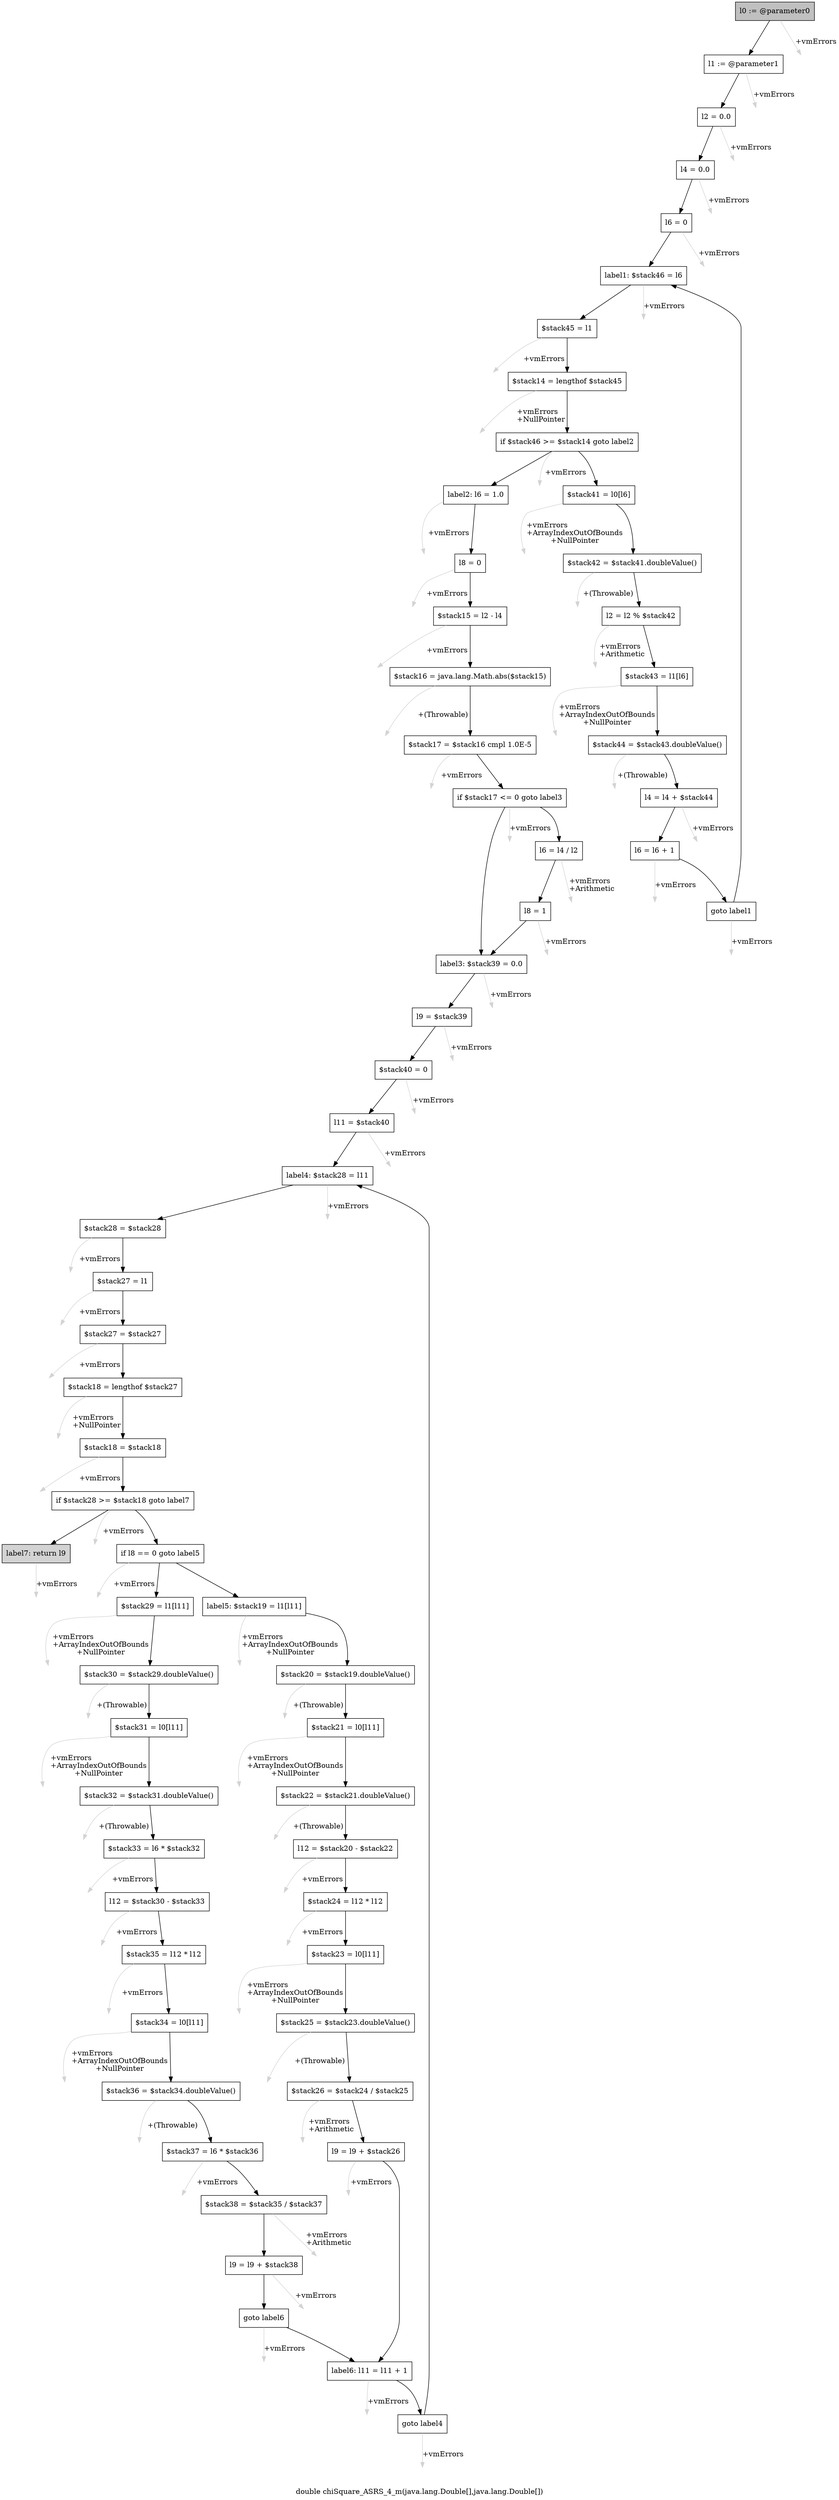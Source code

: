 digraph "double chiSquare_ASRS_4_m(java.lang.Double[],java.lang.Double[])" {
    label="double chiSquare_ASRS_4_m(java.lang.Double[],java.lang.Double[])";
    node [shape=box];
    "0" [style=filled,fillcolor=gray,label="l0 := @parameter0",];
    "1" [label="l1 := @parameter1",];
    "0"->"1" [color=black,];
    "63" [style=invis,label="Esc",];
    "0"->"63" [color=lightgray,label="\l+vmErrors",];
    "2" [label="l2 = 0.0",];
    "1"->"2" [color=black,];
    "64" [style=invis,label="Esc",];
    "1"->"64" [color=lightgray,label="\l+vmErrors",];
    "3" [label="l4 = 0.0",];
    "2"->"3" [color=black,];
    "65" [style=invis,label="Esc",];
    "2"->"65" [color=lightgray,label="\l+vmErrors",];
    "4" [label="l6 = 0",];
    "3"->"4" [color=black,];
    "66" [style=invis,label="Esc",];
    "3"->"66" [color=lightgray,label="\l+vmErrors",];
    "5" [label="label1: $stack46 = l6",];
    "4"->"5" [color=black,];
    "67" [style=invis,label="Esc",];
    "4"->"67" [color=lightgray,label="\l+vmErrors",];
    "6" [label="$stack45 = l1",];
    "5"->"6" [color=black,];
    "68" [style=invis,label="Esc",];
    "5"->"68" [color=lightgray,label="\l+vmErrors",];
    "7" [label="$stack14 = lengthof $stack45",];
    "6"->"7" [color=black,];
    "69" [style=invis,label="Esc",];
    "6"->"69" [color=lightgray,label="\l+vmErrors",];
    "8" [label="if $stack46 >= $stack14 goto label2",];
    "7"->"8" [color=black,];
    "70" [style=invis,label="Esc",];
    "7"->"70" [color=lightgray,label="\l+vmErrors\l+NullPointer",];
    "9" [label="$stack41 = l0[l6]",];
    "8"->"9" [color=black,];
    "17" [label="label2: l6 = 1.0",];
    "8"->"17" [color=black,];
    "71" [style=invis,label="Esc",];
    "8"->"71" [color=lightgray,label="\l+vmErrors",];
    "10" [label="$stack42 = $stack41.doubleValue()",];
    "9"->"10" [color=black,];
    "72" [style=invis,label="Esc",];
    "9"->"72" [color=lightgray,label="\l+vmErrors\l+ArrayIndexOutOfBounds\l+NullPointer",];
    "11" [label="l2 = l2 % $stack42",];
    "10"->"11" [color=black,];
    "73" [style=invis,label="Esc",];
    "10"->"73" [color=lightgray,label="\l+(Throwable)",];
    "12" [label="$stack43 = l1[l6]",];
    "11"->"12" [color=black,];
    "74" [style=invis,label="Esc",];
    "11"->"74" [color=lightgray,label="\l+vmErrors\l+Arithmetic",];
    "13" [label="$stack44 = $stack43.doubleValue()",];
    "12"->"13" [color=black,];
    "75" [style=invis,label="Esc",];
    "12"->"75" [color=lightgray,label="\l+vmErrors\l+ArrayIndexOutOfBounds\l+NullPointer",];
    "14" [label="l4 = l4 + $stack44",];
    "13"->"14" [color=black,];
    "76" [style=invis,label="Esc",];
    "13"->"76" [color=lightgray,label="\l+(Throwable)",];
    "15" [label="l6 = l6 + 1",];
    "14"->"15" [color=black,];
    "77" [style=invis,label="Esc",];
    "14"->"77" [color=lightgray,label="\l+vmErrors",];
    "16" [label="goto label1",];
    "15"->"16" [color=black,];
    "78" [style=invis,label="Esc",];
    "15"->"78" [color=lightgray,label="\l+vmErrors",];
    "16"->"5" [color=black,];
    "79" [style=invis,label="Esc",];
    "16"->"79" [color=lightgray,label="\l+vmErrors",];
    "18" [label="l8 = 0",];
    "17"->"18" [color=black,];
    "80" [style=invis,label="Esc",];
    "17"->"80" [color=lightgray,label="\l+vmErrors",];
    "19" [label="$stack15 = l2 - l4",];
    "18"->"19" [color=black,];
    "81" [style=invis,label="Esc",];
    "18"->"81" [color=lightgray,label="\l+vmErrors",];
    "20" [label="$stack16 = java.lang.Math.abs($stack15)",];
    "19"->"20" [color=black,];
    "82" [style=invis,label="Esc",];
    "19"->"82" [color=lightgray,label="\l+vmErrors",];
    "21" [label="$stack17 = $stack16 cmpl 1.0E-5",];
    "20"->"21" [color=black,];
    "83" [style=invis,label="Esc",];
    "20"->"83" [color=lightgray,label="\l+(Throwable)",];
    "22" [label="if $stack17 <= 0 goto label3",];
    "21"->"22" [color=black,];
    "84" [style=invis,label="Esc",];
    "21"->"84" [color=lightgray,label="\l+vmErrors",];
    "23" [label="l6 = l4 / l2",];
    "22"->"23" [color=black,];
    "25" [label="label3: $stack39 = 0.0",];
    "22"->"25" [color=black,];
    "85" [style=invis,label="Esc",];
    "22"->"85" [color=lightgray,label="\l+vmErrors",];
    "24" [label="l8 = 1",];
    "23"->"24" [color=black,];
    "86" [style=invis,label="Esc",];
    "23"->"86" [color=lightgray,label="\l+vmErrors\l+Arithmetic",];
    "24"->"25" [color=black,];
    "87" [style=invis,label="Esc",];
    "24"->"87" [color=lightgray,label="\l+vmErrors",];
    "26" [label="l9 = $stack39",];
    "25"->"26" [color=black,];
    "88" [style=invis,label="Esc",];
    "25"->"88" [color=lightgray,label="\l+vmErrors",];
    "27" [label="$stack40 = 0",];
    "26"->"27" [color=black,];
    "89" [style=invis,label="Esc",];
    "26"->"89" [color=lightgray,label="\l+vmErrors",];
    "28" [label="l11 = $stack40",];
    "27"->"28" [color=black,];
    "90" [style=invis,label="Esc",];
    "27"->"90" [color=lightgray,label="\l+vmErrors",];
    "29" [label="label4: $stack28 = l11",];
    "28"->"29" [color=black,];
    "91" [style=invis,label="Esc",];
    "28"->"91" [color=lightgray,label="\l+vmErrors",];
    "30" [label="$stack28 = $stack28",];
    "29"->"30" [color=black,];
    "92" [style=invis,label="Esc",];
    "29"->"92" [color=lightgray,label="\l+vmErrors",];
    "31" [label="$stack27 = l1",];
    "30"->"31" [color=black,];
    "93" [style=invis,label="Esc",];
    "30"->"93" [color=lightgray,label="\l+vmErrors",];
    "32" [label="$stack27 = $stack27",];
    "31"->"32" [color=black,];
    "94" [style=invis,label="Esc",];
    "31"->"94" [color=lightgray,label="\l+vmErrors",];
    "33" [label="$stack18 = lengthof $stack27",];
    "32"->"33" [color=black,];
    "95" [style=invis,label="Esc",];
    "32"->"95" [color=lightgray,label="\l+vmErrors",];
    "34" [label="$stack18 = $stack18",];
    "33"->"34" [color=black,];
    "96" [style=invis,label="Esc",];
    "33"->"96" [color=lightgray,label="\l+vmErrors\l+NullPointer",];
    "35" [label="if $stack28 >= $stack18 goto label7",];
    "34"->"35" [color=black,];
    "97" [style=invis,label="Esc",];
    "34"->"97" [color=lightgray,label="\l+vmErrors",];
    "36" [label="if l8 == 0 goto label5",];
    "35"->"36" [color=black,];
    "62" [style=filled,fillcolor=lightgray,label="label7: return l9",];
    "35"->"62" [color=black,];
    "98" [style=invis,label="Esc",];
    "35"->"98" [color=lightgray,label="\l+vmErrors",];
    "37" [label="$stack29 = l1[l11]",];
    "36"->"37" [color=black,];
    "50" [label="label5: $stack19 = l1[l11]",];
    "36"->"50" [color=black,];
    "99" [style=invis,label="Esc",];
    "36"->"99" [color=lightgray,label="\l+vmErrors",];
    "38" [label="$stack30 = $stack29.doubleValue()",];
    "37"->"38" [color=black,];
    "100" [style=invis,label="Esc",];
    "37"->"100" [color=lightgray,label="\l+vmErrors\l+ArrayIndexOutOfBounds\l+NullPointer",];
    "39" [label="$stack31 = l0[l11]",];
    "38"->"39" [color=black,];
    "101" [style=invis,label="Esc",];
    "38"->"101" [color=lightgray,label="\l+(Throwable)",];
    "40" [label="$stack32 = $stack31.doubleValue()",];
    "39"->"40" [color=black,];
    "102" [style=invis,label="Esc",];
    "39"->"102" [color=lightgray,label="\l+vmErrors\l+ArrayIndexOutOfBounds\l+NullPointer",];
    "41" [label="$stack33 = l6 * $stack32",];
    "40"->"41" [color=black,];
    "103" [style=invis,label="Esc",];
    "40"->"103" [color=lightgray,label="\l+(Throwable)",];
    "42" [label="l12 = $stack30 - $stack33",];
    "41"->"42" [color=black,];
    "104" [style=invis,label="Esc",];
    "41"->"104" [color=lightgray,label="\l+vmErrors",];
    "43" [label="$stack35 = l12 * l12",];
    "42"->"43" [color=black,];
    "105" [style=invis,label="Esc",];
    "42"->"105" [color=lightgray,label="\l+vmErrors",];
    "44" [label="$stack34 = l0[l11]",];
    "43"->"44" [color=black,];
    "106" [style=invis,label="Esc",];
    "43"->"106" [color=lightgray,label="\l+vmErrors",];
    "45" [label="$stack36 = $stack34.doubleValue()",];
    "44"->"45" [color=black,];
    "107" [style=invis,label="Esc",];
    "44"->"107" [color=lightgray,label="\l+vmErrors\l+ArrayIndexOutOfBounds\l+NullPointer",];
    "46" [label="$stack37 = l6 * $stack36",];
    "45"->"46" [color=black,];
    "108" [style=invis,label="Esc",];
    "45"->"108" [color=lightgray,label="\l+(Throwable)",];
    "47" [label="$stack38 = $stack35 / $stack37",];
    "46"->"47" [color=black,];
    "109" [style=invis,label="Esc",];
    "46"->"109" [color=lightgray,label="\l+vmErrors",];
    "48" [label="l9 = l9 + $stack38",];
    "47"->"48" [color=black,];
    "110" [style=invis,label="Esc",];
    "47"->"110" [color=lightgray,label="\l+vmErrors\l+Arithmetic",];
    "49" [label="goto label6",];
    "48"->"49" [color=black,];
    "111" [style=invis,label="Esc",];
    "48"->"111" [color=lightgray,label="\l+vmErrors",];
    "60" [label="label6: l11 = l11 + 1",];
    "49"->"60" [color=black,];
    "112" [style=invis,label="Esc",];
    "49"->"112" [color=lightgray,label="\l+vmErrors",];
    "51" [label="$stack20 = $stack19.doubleValue()",];
    "50"->"51" [color=black,];
    "113" [style=invis,label="Esc",];
    "50"->"113" [color=lightgray,label="\l+vmErrors\l+ArrayIndexOutOfBounds\l+NullPointer",];
    "52" [label="$stack21 = l0[l11]",];
    "51"->"52" [color=black,];
    "114" [style=invis,label="Esc",];
    "51"->"114" [color=lightgray,label="\l+(Throwable)",];
    "53" [label="$stack22 = $stack21.doubleValue()",];
    "52"->"53" [color=black,];
    "115" [style=invis,label="Esc",];
    "52"->"115" [color=lightgray,label="\l+vmErrors\l+ArrayIndexOutOfBounds\l+NullPointer",];
    "54" [label="l12 = $stack20 - $stack22",];
    "53"->"54" [color=black,];
    "116" [style=invis,label="Esc",];
    "53"->"116" [color=lightgray,label="\l+(Throwable)",];
    "55" [label="$stack24 = l12 * l12",];
    "54"->"55" [color=black,];
    "117" [style=invis,label="Esc",];
    "54"->"117" [color=lightgray,label="\l+vmErrors",];
    "56" [label="$stack23 = l0[l11]",];
    "55"->"56" [color=black,];
    "118" [style=invis,label="Esc",];
    "55"->"118" [color=lightgray,label="\l+vmErrors",];
    "57" [label="$stack25 = $stack23.doubleValue()",];
    "56"->"57" [color=black,];
    "119" [style=invis,label="Esc",];
    "56"->"119" [color=lightgray,label="\l+vmErrors\l+ArrayIndexOutOfBounds\l+NullPointer",];
    "58" [label="$stack26 = $stack24 / $stack25",];
    "57"->"58" [color=black,];
    "120" [style=invis,label="Esc",];
    "57"->"120" [color=lightgray,label="\l+(Throwable)",];
    "59" [label="l9 = l9 + $stack26",];
    "58"->"59" [color=black,];
    "121" [style=invis,label="Esc",];
    "58"->"121" [color=lightgray,label="\l+vmErrors\l+Arithmetic",];
    "59"->"60" [color=black,];
    "122" [style=invis,label="Esc",];
    "59"->"122" [color=lightgray,label="\l+vmErrors",];
    "61" [label="goto label4",];
    "60"->"61" [color=black,];
    "123" [style=invis,label="Esc",];
    "60"->"123" [color=lightgray,label="\l+vmErrors",];
    "61"->"29" [color=black,];
    "124" [style=invis,label="Esc",];
    "61"->"124" [color=lightgray,label="\l+vmErrors",];
    "125" [style=invis,label="Esc",];
    "62"->"125" [color=lightgray,label="\l+vmErrors",];
}
